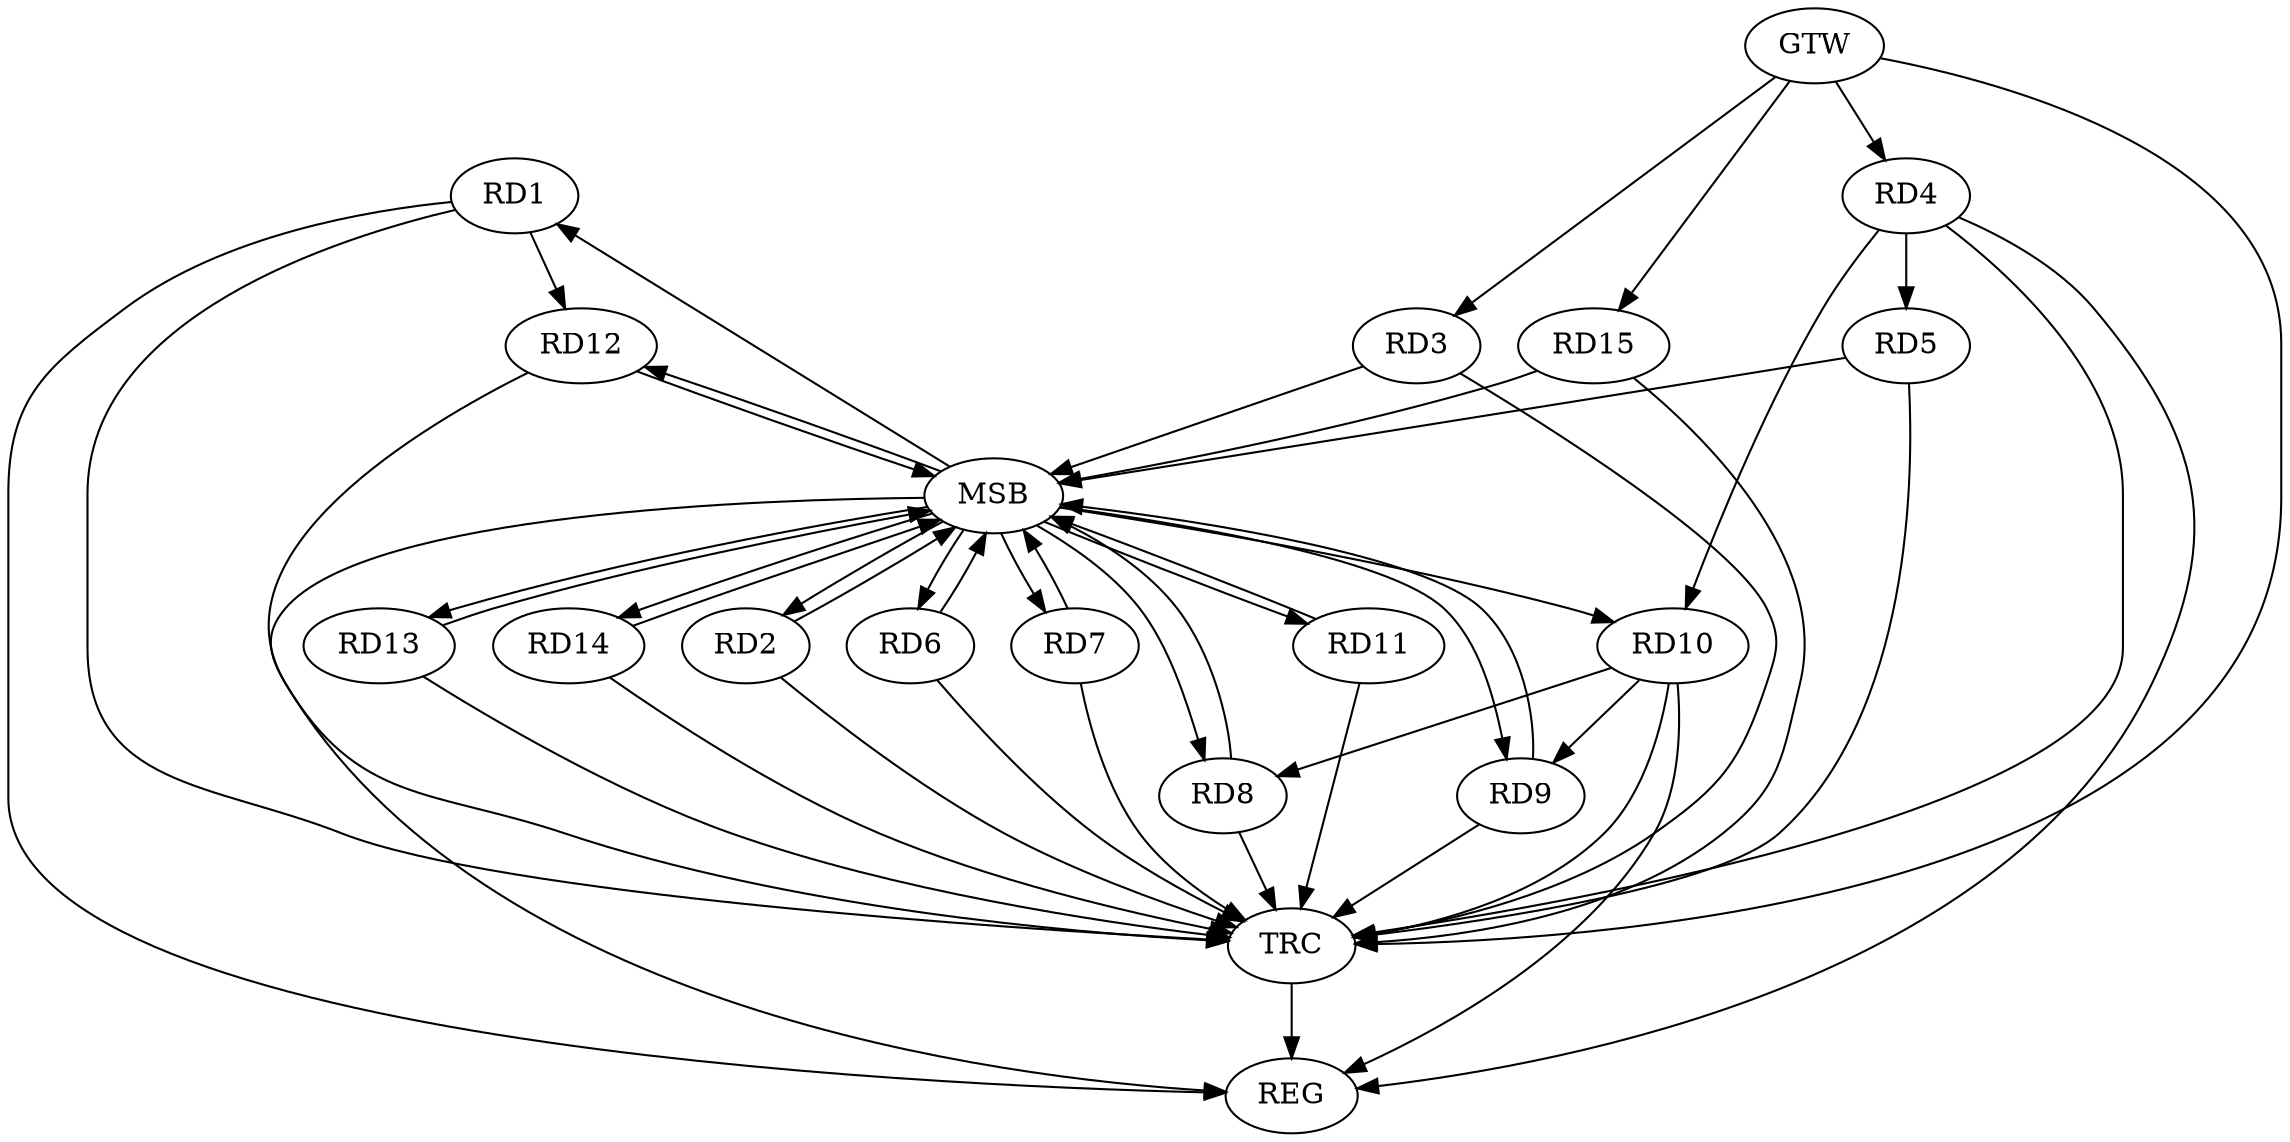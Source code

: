 strict digraph G {
  RD1 [ label="RD1" ];
  RD2 [ label="RD2" ];
  RD3 [ label="RD3" ];
  RD4 [ label="RD4" ];
  RD5 [ label="RD5" ];
  RD6 [ label="RD6" ];
  RD7 [ label="RD7" ];
  RD8 [ label="RD8" ];
  RD9 [ label="RD9" ];
  RD10 [ label="RD10" ];
  RD11 [ label="RD11" ];
  RD12 [ label="RD12" ];
  RD13 [ label="RD13" ];
  RD14 [ label="RD14" ];
  RD15 [ label="RD15" ];
  GTW [ label="GTW" ];
  REG [ label="REG" ];
  MSB [ label="MSB" ];
  TRC [ label="TRC" ];
  RD1 -> RD12;
  RD4 -> RD5;
  RD4 -> RD10;
  RD10 -> RD8;
  RD10 -> RD9;
  GTW -> RD3;
  GTW -> RD4;
  GTW -> RD15;
  RD1 -> REG;
  RD4 -> REG;
  RD10 -> REG;
  RD2 -> MSB;
  MSB -> RD9;
  MSB -> REG;
  RD3 -> MSB;
  MSB -> RD2;
  MSB -> RD6;
  RD5 -> MSB;
  MSB -> RD7;
  RD6 -> MSB;
  MSB -> RD1;
  MSB -> RD10;
  MSB -> RD11;
  MSB -> RD14;
  RD7 -> MSB;
  RD8 -> MSB;
  MSB -> RD13;
  RD9 -> MSB;
  RD11 -> MSB;
  RD12 -> MSB;
  RD13 -> MSB;
  MSB -> RD8;
  MSB -> RD12;
  RD14 -> MSB;
  RD15 -> MSB;
  RD1 -> TRC;
  RD2 -> TRC;
  RD3 -> TRC;
  RD4 -> TRC;
  RD5 -> TRC;
  RD6 -> TRC;
  RD7 -> TRC;
  RD8 -> TRC;
  RD9 -> TRC;
  RD10 -> TRC;
  RD11 -> TRC;
  RD12 -> TRC;
  RD13 -> TRC;
  RD14 -> TRC;
  RD15 -> TRC;
  GTW -> TRC;
  TRC -> REG;
}
